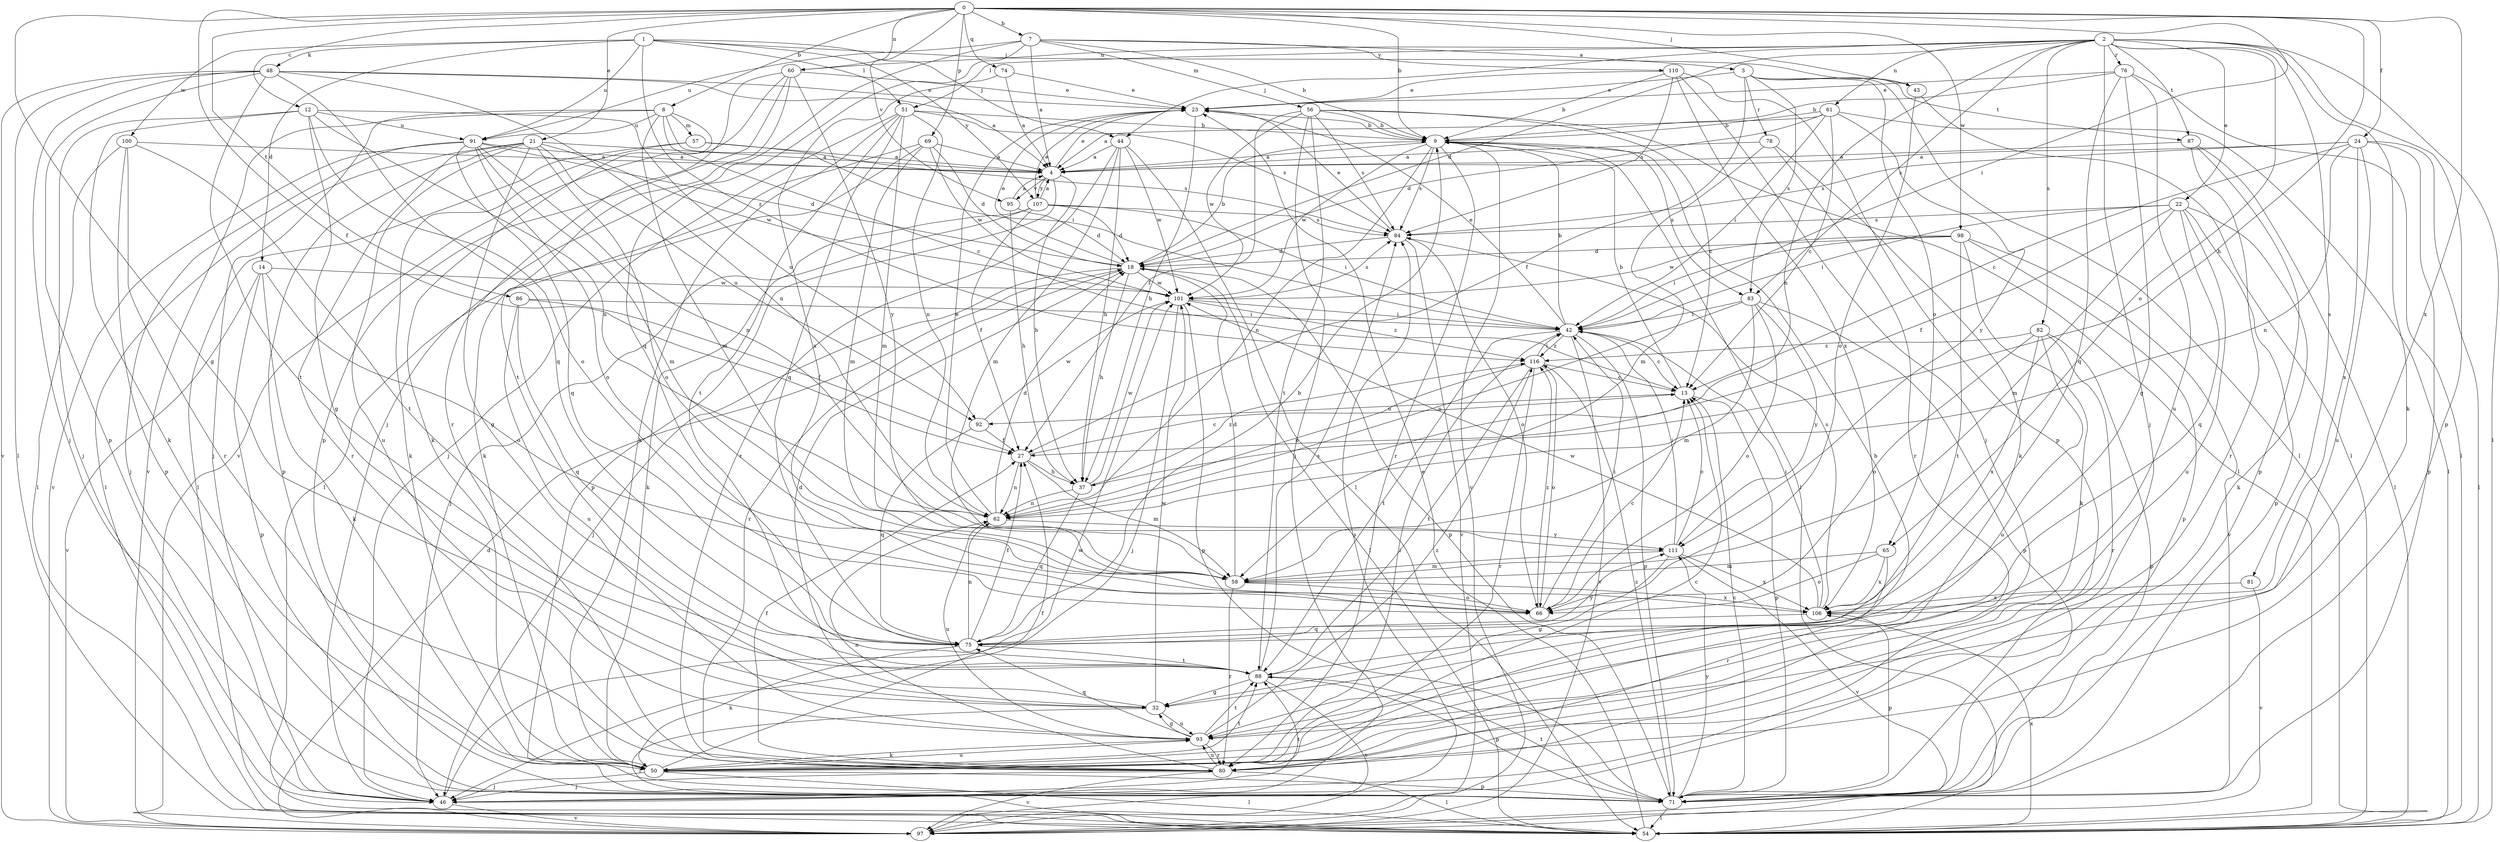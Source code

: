 strict digraph  {
0;
1;
2;
3;
4;
7;
8;
9;
12;
13;
14;
18;
21;
22;
23;
24;
27;
32;
37;
42;
43;
44;
46;
48;
50;
51;
54;
56;
57;
58;
60;
61;
62;
65;
66;
69;
71;
74;
75;
76;
78;
80;
81;
82;
83;
84;
86;
87;
88;
91;
92;
93;
95;
97;
98;
100;
101;
106;
107;
110;
111;
116;
0 -> 7  [label=b];
0 -> 8  [label=b];
0 -> 9  [label=b];
0 -> 12  [label=c];
0 -> 21  [label=e];
0 -> 24  [label=f];
0 -> 27  [label=f];
0 -> 32  [label=g];
0 -> 37  [label=h];
0 -> 42  [label=i];
0 -> 43  [label=j];
0 -> 60  [label=n];
0 -> 69  [label=p];
0 -> 74  [label=q];
0 -> 86  [label=t];
0 -> 95  [label=v];
0 -> 98  [label=w];
0 -> 106  [label=x];
1 -> 14  [label=d];
1 -> 43  [label=j];
1 -> 44  [label=j];
1 -> 48  [label=k];
1 -> 51  [label=l];
1 -> 91  [label=u];
1 -> 100  [label=w];
1 -> 107  [label=y];
1 -> 116  [label=z];
2 -> 18  [label=d];
2 -> 22  [label=e];
2 -> 44  [label=j];
2 -> 46  [label=j];
2 -> 50  [label=k];
2 -> 51  [label=l];
2 -> 54  [label=l];
2 -> 60  [label=n];
2 -> 61  [label=n];
2 -> 62  [label=n];
2 -> 65  [label=o];
2 -> 71  [label=p];
2 -> 76  [label=r];
2 -> 81  [label=s];
2 -> 82  [label=s];
2 -> 83  [label=s];
2 -> 87  [label=t];
3 -> 23  [label=e];
3 -> 27  [label=f];
3 -> 54  [label=l];
3 -> 65  [label=o];
3 -> 78  [label=r];
3 -> 83  [label=s];
3 -> 87  [label=t];
4 -> 23  [label=e];
4 -> 37  [label=h];
4 -> 71  [label=p];
4 -> 95  [label=v];
4 -> 107  [label=y];
7 -> 3  [label=a];
7 -> 4  [label=a];
7 -> 9  [label=b];
7 -> 46  [label=j];
7 -> 56  [label=m];
7 -> 75  [label=q];
7 -> 91  [label=u];
7 -> 110  [label=y];
8 -> 13  [label=c];
8 -> 42  [label=i];
8 -> 46  [label=j];
8 -> 50  [label=k];
8 -> 57  [label=m];
8 -> 58  [label=m];
8 -> 91  [label=u];
8 -> 97  [label=v];
9 -> 4  [label=a];
9 -> 54  [label=l];
9 -> 62  [label=n];
9 -> 80  [label=r];
9 -> 83  [label=s];
9 -> 84  [label=s];
9 -> 97  [label=v];
9 -> 101  [label=w];
12 -> 32  [label=g];
12 -> 46  [label=j];
12 -> 50  [label=k];
12 -> 62  [label=n];
12 -> 66  [label=o];
12 -> 91  [label=u];
12 -> 92  [label=u];
13 -> 9  [label=b];
13 -> 71  [label=p];
13 -> 92  [label=u];
14 -> 50  [label=k];
14 -> 66  [label=o];
14 -> 71  [label=p];
14 -> 97  [label=v];
14 -> 101  [label=w];
18 -> 9  [label=b];
18 -> 23  [label=e];
18 -> 37  [label=h];
18 -> 46  [label=j];
18 -> 54  [label=l];
18 -> 71  [label=p];
18 -> 80  [label=r];
18 -> 101  [label=w];
21 -> 4  [label=a];
21 -> 32  [label=g];
21 -> 54  [label=l];
21 -> 66  [label=o];
21 -> 71  [label=p];
21 -> 80  [label=r];
21 -> 92  [label=u];
21 -> 93  [label=u];
21 -> 101  [label=w];
22 -> 27  [label=f];
22 -> 42  [label=i];
22 -> 50  [label=k];
22 -> 58  [label=m];
22 -> 71  [label=p];
22 -> 75  [label=q];
22 -> 84  [label=s];
22 -> 93  [label=u];
23 -> 9  [label=b];
23 -> 37  [label=h];
24 -> 4  [label=a];
24 -> 13  [label=c];
24 -> 54  [label=l];
24 -> 62  [label=n];
24 -> 71  [label=p];
24 -> 84  [label=s];
24 -> 93  [label=u];
24 -> 106  [label=x];
27 -> 13  [label=c];
27 -> 37  [label=h];
27 -> 58  [label=m];
27 -> 62  [label=n];
32 -> 18  [label=d];
32 -> 54  [label=l];
32 -> 93  [label=u];
32 -> 101  [label=w];
37 -> 62  [label=n];
37 -> 75  [label=q];
37 -> 101  [label=w];
37 -> 116  [label=z];
42 -> 9  [label=b];
42 -> 13  [label=c];
42 -> 23  [label=e];
42 -> 71  [label=p];
42 -> 88  [label=t];
42 -> 97  [label=v];
42 -> 116  [label=z];
43 -> 54  [label=l];
43 -> 66  [label=o];
44 -> 4  [label=a];
44 -> 37  [label=h];
44 -> 54  [label=l];
44 -> 58  [label=m];
44 -> 80  [label=r];
44 -> 101  [label=w];
46 -> 88  [label=t];
46 -> 97  [label=v];
46 -> 101  [label=w];
48 -> 4  [label=a];
48 -> 23  [label=e];
48 -> 46  [label=j];
48 -> 54  [label=l];
48 -> 62  [label=n];
48 -> 71  [label=p];
48 -> 75  [label=q];
48 -> 88  [label=t];
48 -> 97  [label=v];
50 -> 9  [label=b];
50 -> 27  [label=f];
50 -> 46  [label=j];
50 -> 54  [label=l];
50 -> 71  [label=p];
50 -> 88  [label=t];
50 -> 93  [label=u];
51 -> 9  [label=b];
51 -> 46  [label=j];
51 -> 50  [label=k];
51 -> 58  [label=m];
51 -> 62  [label=n];
51 -> 75  [label=q];
51 -> 84  [label=s];
51 -> 88  [label=t];
54 -> 23  [label=e];
54 -> 106  [label=x];
56 -> 9  [label=b];
56 -> 13  [label=c];
56 -> 27  [label=f];
56 -> 46  [label=j];
56 -> 54  [label=l];
56 -> 84  [label=s];
56 -> 88  [label=t];
56 -> 101  [label=w];
57 -> 4  [label=a];
57 -> 50  [label=k];
57 -> 54  [label=l];
57 -> 84  [label=s];
58 -> 18  [label=d];
58 -> 66  [label=o];
58 -> 80  [label=r];
58 -> 106  [label=x];
60 -> 23  [label=e];
60 -> 71  [label=p];
60 -> 80  [label=r];
60 -> 88  [label=t];
60 -> 97  [label=v];
60 -> 111  [label=y];
61 -> 4  [label=a];
61 -> 9  [label=b];
61 -> 13  [label=c];
61 -> 18  [label=d];
61 -> 42  [label=i];
61 -> 54  [label=l];
61 -> 111  [label=y];
62 -> 18  [label=d];
62 -> 23  [label=e];
62 -> 93  [label=u];
62 -> 111  [label=y];
65 -> 58  [label=m];
65 -> 66  [label=o];
65 -> 80  [label=r];
65 -> 106  [label=x];
66 -> 13  [label=c];
66 -> 42  [label=i];
66 -> 116  [label=z];
69 -> 4  [label=a];
69 -> 18  [label=d];
69 -> 50  [label=k];
69 -> 54  [label=l];
69 -> 58  [label=m];
69 -> 101  [label=w];
71 -> 13  [label=c];
71 -> 54  [label=l];
71 -> 88  [label=t];
71 -> 111  [label=y];
71 -> 116  [label=z];
74 -> 4  [label=a];
74 -> 23  [label=e];
74 -> 106  [label=x];
75 -> 9  [label=b];
75 -> 27  [label=f];
75 -> 50  [label=k];
75 -> 62  [label=n];
75 -> 88  [label=t];
75 -> 111  [label=y];
76 -> 9  [label=b];
76 -> 23  [label=e];
76 -> 32  [label=g];
76 -> 54  [label=l];
76 -> 75  [label=q];
76 -> 93  [label=u];
78 -> 4  [label=a];
78 -> 50  [label=k];
78 -> 58  [label=m];
78 -> 80  [label=r];
80 -> 13  [label=c];
80 -> 27  [label=f];
80 -> 42  [label=i];
80 -> 46  [label=j];
80 -> 54  [label=l];
80 -> 62  [label=n];
80 -> 93  [label=u];
80 -> 97  [label=v];
81 -> 97  [label=v];
81 -> 106  [label=x];
82 -> 66  [label=o];
82 -> 71  [label=p];
82 -> 80  [label=r];
82 -> 93  [label=u];
82 -> 106  [label=x];
82 -> 116  [label=z];
83 -> 42  [label=i];
83 -> 58  [label=m];
83 -> 62  [label=n];
83 -> 66  [label=o];
83 -> 71  [label=p];
83 -> 111  [label=y];
84 -> 18  [label=d];
84 -> 23  [label=e];
84 -> 66  [label=o];
84 -> 97  [label=v];
86 -> 27  [label=f];
86 -> 42  [label=i];
86 -> 75  [label=q];
86 -> 93  [label=u];
87 -> 4  [label=a];
87 -> 54  [label=l];
87 -> 71  [label=p];
87 -> 80  [label=r];
88 -> 32  [label=g];
88 -> 71  [label=p];
88 -> 84  [label=s];
88 -> 97  [label=v];
91 -> 4  [label=a];
91 -> 18  [label=d];
91 -> 46  [label=j];
91 -> 58  [label=m];
91 -> 62  [label=n];
91 -> 66  [label=o];
91 -> 75  [label=q];
91 -> 97  [label=v];
92 -> 27  [label=f];
92 -> 75  [label=q];
92 -> 101  [label=w];
93 -> 32  [label=g];
93 -> 50  [label=k];
93 -> 75  [label=q];
93 -> 80  [label=r];
93 -> 88  [label=t];
93 -> 116  [label=z];
95 -> 4  [label=a];
95 -> 18  [label=d];
95 -> 37  [label=h];
97 -> 18  [label=d];
97 -> 84  [label=s];
98 -> 18  [label=d];
98 -> 42  [label=i];
98 -> 50  [label=k];
98 -> 71  [label=p];
98 -> 88  [label=t];
98 -> 97  [label=v];
98 -> 101  [label=w];
100 -> 4  [label=a];
100 -> 54  [label=l];
100 -> 71  [label=p];
100 -> 80  [label=r];
100 -> 88  [label=t];
101 -> 42  [label=i];
101 -> 46  [label=j];
101 -> 71  [label=p];
101 -> 84  [label=s];
101 -> 116  [label=z];
106 -> 42  [label=i];
106 -> 71  [label=p];
106 -> 75  [label=q];
106 -> 84  [label=s];
106 -> 101  [label=w];
107 -> 4  [label=a];
107 -> 18  [label=d];
107 -> 23  [label=e];
107 -> 27  [label=f];
107 -> 42  [label=i];
107 -> 46  [label=j];
107 -> 50  [label=k];
107 -> 84  [label=s];
110 -> 9  [label=b];
110 -> 23  [label=e];
110 -> 46  [label=j];
110 -> 71  [label=p];
110 -> 84  [label=s];
110 -> 106  [label=x];
111 -> 13  [label=c];
111 -> 32  [label=g];
111 -> 42  [label=i];
111 -> 58  [label=m];
111 -> 97  [label=v];
111 -> 106  [label=x];
116 -> 13  [label=c];
116 -> 42  [label=i];
116 -> 62  [label=n];
116 -> 66  [label=o];
116 -> 80  [label=r];
116 -> 88  [label=t];
}
